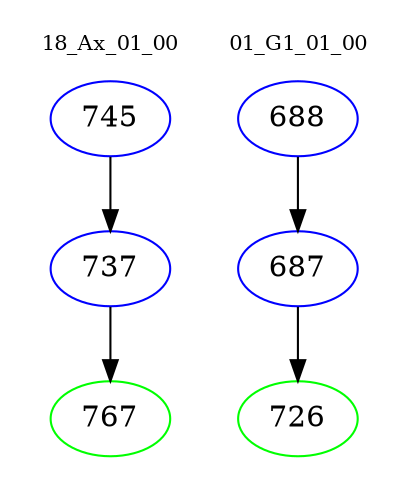 digraph{
subgraph cluster_0 {
color = white
label = "18_Ax_01_00";
fontsize=10;
T0_745 [label="745", color="blue"]
T0_745 -> T0_737 [color="black"]
T0_737 [label="737", color="blue"]
T0_737 -> T0_767 [color="black"]
T0_767 [label="767", color="green"]
}
subgraph cluster_1 {
color = white
label = "01_G1_01_00";
fontsize=10;
T1_688 [label="688", color="blue"]
T1_688 -> T1_687 [color="black"]
T1_687 [label="687", color="blue"]
T1_687 -> T1_726 [color="black"]
T1_726 [label="726", color="green"]
}
}
